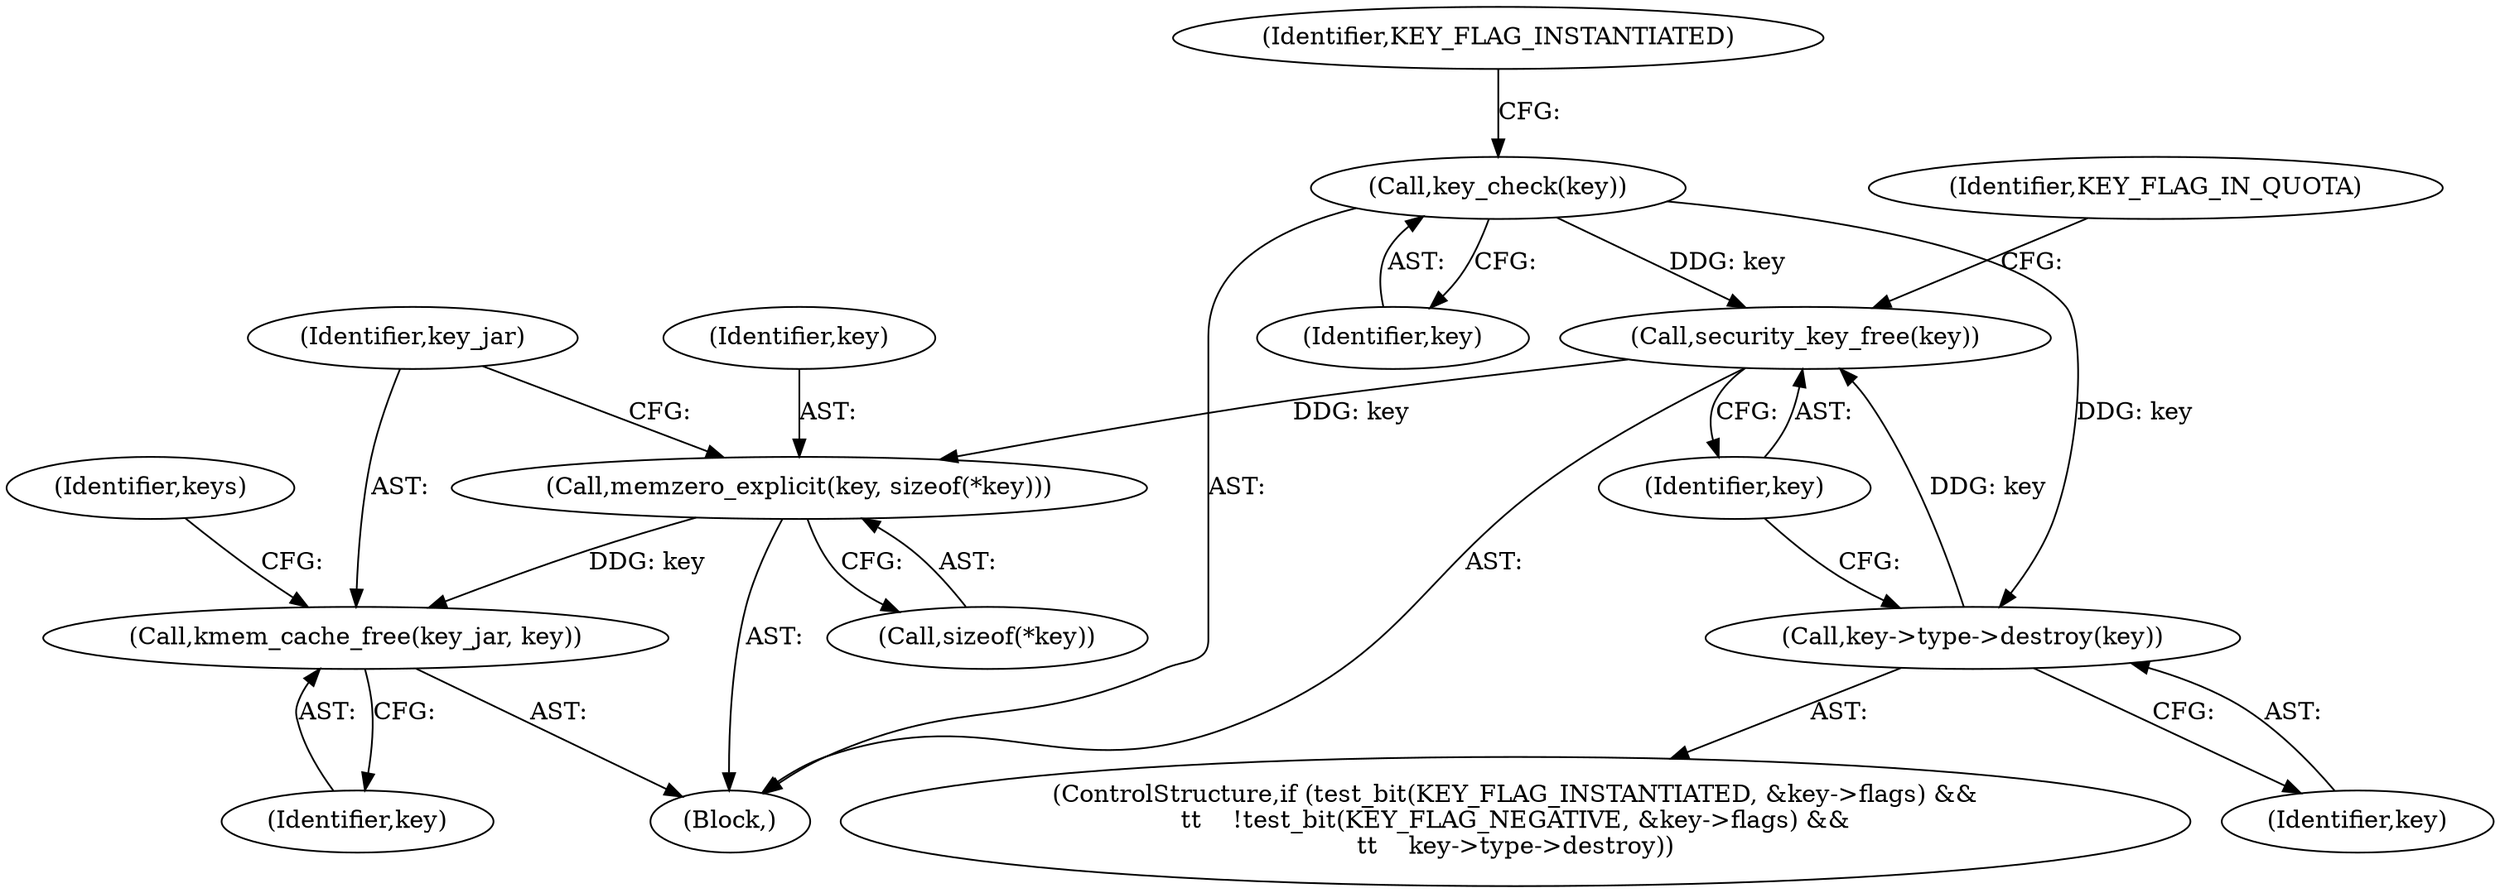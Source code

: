 digraph "0_linux_363b02dab09b3226f3bd1420dad9c72b79a42a76_3@API" {
"1000218" [label="(Call,kmem_cache_free(key_jar, key))"];
"1000213" [label="(Call,memzero_explicit(key, sizeof(*key)))"];
"1000145" [label="(Call,security_key_free(key))"];
"1000143" [label="(Call,key->type->destroy(key))"];
"1000120" [label="(Call,key_check(key))"];
"1000219" [label="(Identifier,key_jar)"];
"1000220" [label="(Identifier,key)"];
"1000109" [label="(Block,)"];
"1000125" [label="(Identifier,KEY_FLAG_INSTANTIATED)"];
"1000108" [label="(Identifier,keys)"];
"1000122" [label="(ControlStructure,if (test_bit(KEY_FLAG_INSTANTIATED, &key->flags) &&\n\t\t    !test_bit(KEY_FLAG_NEGATIVE, &key->flags) &&\n\t\t    key->type->destroy))"];
"1000120" [label="(Call,key_check(key))"];
"1000144" [label="(Identifier,key)"];
"1000218" [label="(Call,kmem_cache_free(key_jar, key))"];
"1000149" [label="(Identifier,KEY_FLAG_IN_QUOTA)"];
"1000214" [label="(Identifier,key)"];
"1000146" [label="(Identifier,key)"];
"1000121" [label="(Identifier,key)"];
"1000213" [label="(Call,memzero_explicit(key, sizeof(*key)))"];
"1000143" [label="(Call,key->type->destroy(key))"];
"1000145" [label="(Call,security_key_free(key))"];
"1000215" [label="(Call,sizeof(*key))"];
"1000218" -> "1000109"  [label="AST: "];
"1000218" -> "1000220"  [label="CFG: "];
"1000219" -> "1000218"  [label="AST: "];
"1000220" -> "1000218"  [label="AST: "];
"1000108" -> "1000218"  [label="CFG: "];
"1000213" -> "1000218"  [label="DDG: key"];
"1000213" -> "1000109"  [label="AST: "];
"1000213" -> "1000215"  [label="CFG: "];
"1000214" -> "1000213"  [label="AST: "];
"1000215" -> "1000213"  [label="AST: "];
"1000219" -> "1000213"  [label="CFG: "];
"1000145" -> "1000213"  [label="DDG: key"];
"1000145" -> "1000109"  [label="AST: "];
"1000145" -> "1000146"  [label="CFG: "];
"1000146" -> "1000145"  [label="AST: "];
"1000149" -> "1000145"  [label="CFG: "];
"1000143" -> "1000145"  [label="DDG: key"];
"1000120" -> "1000145"  [label="DDG: key"];
"1000143" -> "1000122"  [label="AST: "];
"1000143" -> "1000144"  [label="CFG: "];
"1000144" -> "1000143"  [label="AST: "];
"1000146" -> "1000143"  [label="CFG: "];
"1000120" -> "1000143"  [label="DDG: key"];
"1000120" -> "1000109"  [label="AST: "];
"1000120" -> "1000121"  [label="CFG: "];
"1000121" -> "1000120"  [label="AST: "];
"1000125" -> "1000120"  [label="CFG: "];
}
